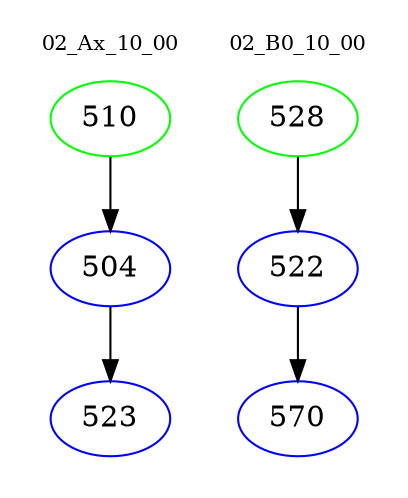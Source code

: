 digraph{
subgraph cluster_0 {
color = white
label = "02_Ax_10_00";
fontsize=10;
T0_510 [label="510", color="green"]
T0_510 -> T0_504 [color="black"]
T0_504 [label="504", color="blue"]
T0_504 -> T0_523 [color="black"]
T0_523 [label="523", color="blue"]
}
subgraph cluster_1 {
color = white
label = "02_B0_10_00";
fontsize=10;
T1_528 [label="528", color="green"]
T1_528 -> T1_522 [color="black"]
T1_522 [label="522", color="blue"]
T1_522 -> T1_570 [color="black"]
T1_570 [label="570", color="blue"]
}
}
